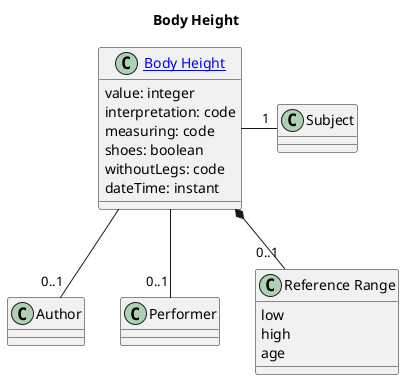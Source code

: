 @startuml

title Body Height

class "[[StructureDefinition-BodyHeight.html Body Height]]" as bh {
    value: integer
    interpretation: code
    measuring: code
    shoes: boolean
    withoutLegs: code
    dateTime: instant
}

class "Subject" as pat
class "Author" as aut
class "Performer" as perf

class "Reference Range" as rr {
    low
    high
    age
}

bh -right- "1" pat
bh -- "0..1" aut
bh -- "0..1" perf 

bh *-- "0..1" rr

@enduml